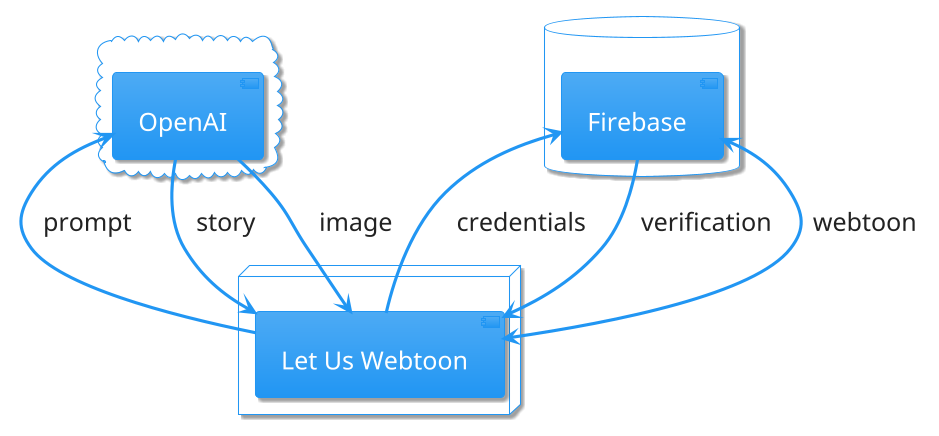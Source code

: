 @startuml
!theme materia
'Define the skinparam for the font size
skinparam defaultFontSize 24

'Define the components
cloud {
    [OpenAI] as openai
}
node {
    [Let Us Webtoon] as webtoon
}
database {
    [Firebase] as firebase
}

'Define the relationships
openai <-- webtoon : prompt
openai --> webtoon : story
openai --> webtoon : image
firebase <-- webtoon : credentials
firebase --> webtoon : verification
firebase <--> webtoon : webtoon
@enduml
